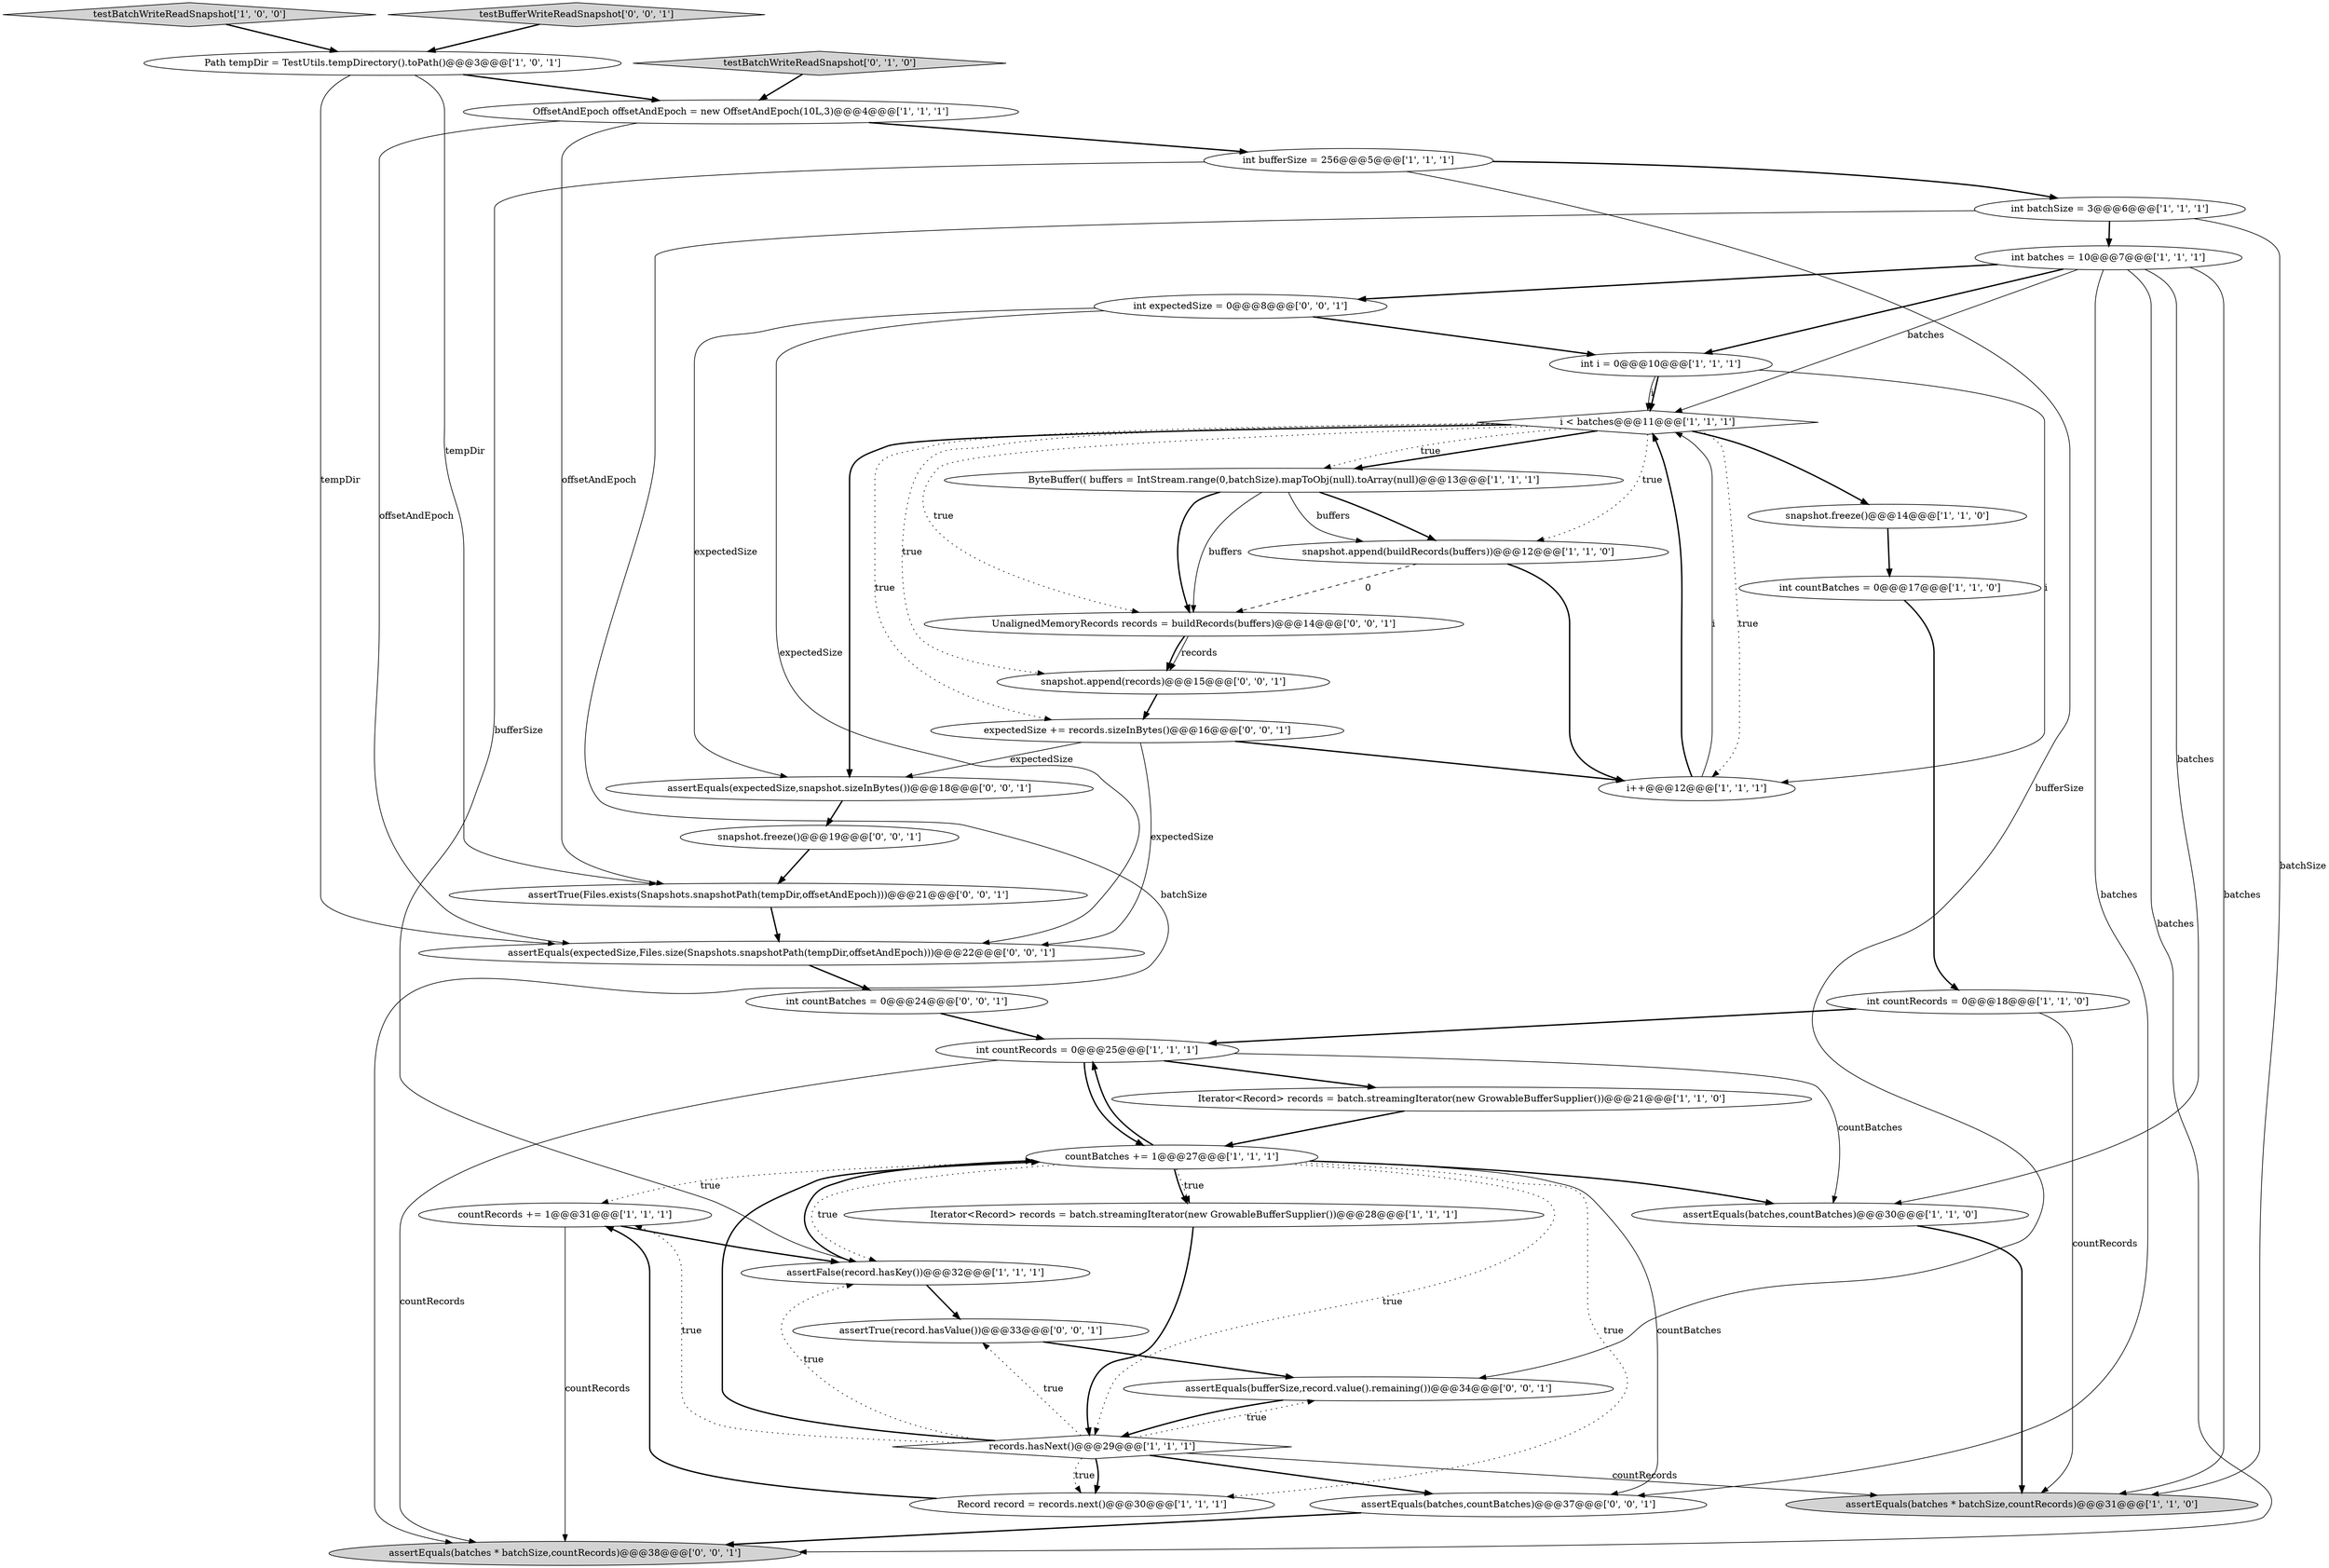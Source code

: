 digraph {
20 [style = filled, label = "snapshot.freeze()@@@14@@@['1', '1', '0']", fillcolor = white, shape = ellipse image = "AAA0AAABBB1BBB"];
23 [style = filled, label = "countRecords += 1@@@31@@@['1', '1', '1']", fillcolor = white, shape = ellipse image = "AAA0AAABBB1BBB"];
29 [style = filled, label = "assertEquals(expectedSize,Files.size(Snapshots.snapshotPath(tempDir,offsetAndEpoch)))@@@22@@@['0', '0', '1']", fillcolor = white, shape = ellipse image = "AAA0AAABBB3BBB"];
18 [style = filled, label = "OffsetAndEpoch offsetAndEpoch = new OffsetAndEpoch(10L,3)@@@4@@@['1', '1', '1']", fillcolor = white, shape = ellipse image = "AAA0AAABBB1BBB"];
3 [style = filled, label = "int i = 0@@@10@@@['1', '1', '1']", fillcolor = white, shape = ellipse image = "AAA0AAABBB1BBB"];
34 [style = filled, label = "assertEquals(batches,countBatches)@@@37@@@['0', '0', '1']", fillcolor = white, shape = ellipse image = "AAA0AAABBB3BBB"];
5 [style = filled, label = "Record record = records.next()@@@30@@@['1', '1', '1']", fillcolor = white, shape = ellipse image = "AAA0AAABBB1BBB"];
2 [style = filled, label = "testBatchWriteReadSnapshot['1', '0', '0']", fillcolor = lightgray, shape = diamond image = "AAA0AAABBB1BBB"];
7 [style = filled, label = "records.hasNext()@@@29@@@['1', '1', '1']", fillcolor = white, shape = diamond image = "AAA0AAABBB1BBB"];
21 [style = filled, label = "assertFalse(record.hasKey())@@@32@@@['1', '1', '1']", fillcolor = white, shape = ellipse image = "AAA0AAABBB1BBB"];
10 [style = filled, label = "int bufferSize = 256@@@5@@@['1', '1', '1']", fillcolor = white, shape = ellipse image = "AAA0AAABBB1BBB"];
13 [style = filled, label = "Iterator<Record> records = batch.streamingIterator(new GrowableBufferSupplier())@@@21@@@['1', '1', '0']", fillcolor = white, shape = ellipse image = "AAA0AAABBB1BBB"];
28 [style = filled, label = "assertEquals(batches * batchSize,countRecords)@@@38@@@['0', '0', '1']", fillcolor = lightgray, shape = ellipse image = "AAA0AAABBB3BBB"];
6 [style = filled, label = "countBatches += 1@@@27@@@['1', '1', '1']", fillcolor = white, shape = ellipse image = "AAA0AAABBB1BBB"];
14 [style = filled, label = "assertEquals(batches * batchSize,countRecords)@@@31@@@['1', '1', '0']", fillcolor = lightgray, shape = ellipse image = "AAA0AAABBB1BBB"];
19 [style = filled, label = "int batchSize = 3@@@6@@@['1', '1', '1']", fillcolor = white, shape = ellipse image = "AAA0AAABBB1BBB"];
35 [style = filled, label = "int countBatches = 0@@@24@@@['0', '0', '1']", fillcolor = white, shape = ellipse image = "AAA0AAABBB3BBB"];
4 [style = filled, label = "snapshot.append(buildRecords(buffers))@@@12@@@['1', '1', '0']", fillcolor = white, shape = ellipse image = "AAA0AAABBB1BBB"];
9 [style = filled, label = "i < batches@@@11@@@['1', '1', '1']", fillcolor = white, shape = diamond image = "AAA0AAABBB1BBB"];
1 [style = filled, label = "int countRecords = 0@@@25@@@['1', '1', '1']", fillcolor = white, shape = ellipse image = "AAA0AAABBB1BBB"];
17 [style = filled, label = "assertEquals(batches,countBatches)@@@30@@@['1', '1', '0']", fillcolor = white, shape = ellipse image = "AAA0AAABBB1BBB"];
16 [style = filled, label = "int countRecords = 0@@@18@@@['1', '1', '0']", fillcolor = white, shape = ellipse image = "AAA0AAABBB1BBB"];
24 [style = filled, label = "testBatchWriteReadSnapshot['0', '1', '0']", fillcolor = lightgray, shape = diamond image = "AAA0AAABBB2BBB"];
36 [style = filled, label = "assertEquals(bufferSize,record.value().remaining())@@@34@@@['0', '0', '1']", fillcolor = white, shape = ellipse image = "AAA0AAABBB3BBB"];
38 [style = filled, label = "snapshot.append(records)@@@15@@@['0', '0', '1']", fillcolor = white, shape = ellipse image = "AAA0AAABBB3BBB"];
15 [style = filled, label = "i++@@@12@@@['1', '1', '1']", fillcolor = white, shape = ellipse image = "AAA0AAABBB1BBB"];
22 [style = filled, label = "ByteBuffer(( buffers = IntStream.range(0,batchSize).mapToObj(null).toArray(null)@@@13@@@['1', '1', '1']", fillcolor = white, shape = ellipse image = "AAA0AAABBB1BBB"];
25 [style = filled, label = "assertEquals(expectedSize,snapshot.sizeInBytes())@@@18@@@['0', '0', '1']", fillcolor = white, shape = ellipse image = "AAA0AAABBB3BBB"];
26 [style = filled, label = "testBufferWriteReadSnapshot['0', '0', '1']", fillcolor = lightgray, shape = diamond image = "AAA0AAABBB3BBB"];
31 [style = filled, label = "expectedSize += records.sizeInBytes()@@@16@@@['0', '0', '1']", fillcolor = white, shape = ellipse image = "AAA0AAABBB3BBB"];
32 [style = filled, label = "assertTrue(Files.exists(Snapshots.snapshotPath(tempDir,offsetAndEpoch)))@@@21@@@['0', '0', '1']", fillcolor = white, shape = ellipse image = "AAA0AAABBB3BBB"];
8 [style = filled, label = "Path tempDir = TestUtils.tempDirectory().toPath()@@@3@@@['1', '0', '1']", fillcolor = white, shape = ellipse image = "AAA0AAABBB1BBB"];
27 [style = filled, label = "int expectedSize = 0@@@8@@@['0', '0', '1']", fillcolor = white, shape = ellipse image = "AAA0AAABBB3BBB"];
0 [style = filled, label = "int countBatches = 0@@@17@@@['1', '1', '0']", fillcolor = white, shape = ellipse image = "AAA0AAABBB1BBB"];
11 [style = filled, label = "Iterator<Record> records = batch.streamingIterator(new GrowableBufferSupplier())@@@28@@@['1', '1', '1']", fillcolor = white, shape = ellipse image = "AAA0AAABBB1BBB"];
12 [style = filled, label = "int batches = 10@@@7@@@['1', '1', '1']", fillcolor = white, shape = ellipse image = "AAA0AAABBB1BBB"];
30 [style = filled, label = "UnalignedMemoryRecords records = buildRecords(buffers)@@@14@@@['0', '0', '1']", fillcolor = white, shape = ellipse image = "AAA0AAABBB3BBB"];
37 [style = filled, label = "assertTrue(record.hasValue())@@@33@@@['0', '0', '1']", fillcolor = white, shape = ellipse image = "AAA0AAABBB3BBB"];
33 [style = filled, label = "snapshot.freeze()@@@19@@@['0', '0', '1']", fillcolor = white, shape = ellipse image = "AAA0AAABBB3BBB"];
18->32 [style = solid, label="offsetAndEpoch"];
25->33 [style = bold, label=""];
7->36 [style = dotted, label="true"];
10->19 [style = bold, label=""];
20->0 [style = bold, label=""];
4->15 [style = bold, label=""];
4->30 [style = dashed, label="0"];
3->15 [style = solid, label="i"];
38->31 [style = bold, label=""];
1->13 [style = bold, label=""];
22->30 [style = bold, label=""];
22->4 [style = bold, label=""];
10->21 [style = solid, label="bufferSize"];
3->9 [style = solid, label="i"];
8->32 [style = solid, label="tempDir"];
17->14 [style = bold, label=""];
6->11 [style = bold, label=""];
12->34 [style = solid, label="batches"];
9->15 [style = dotted, label="true"];
6->11 [style = dotted, label="true"];
22->30 [style = solid, label="buffers"];
6->34 [style = solid, label="countBatches"];
37->36 [style = bold, label=""];
5->23 [style = bold, label=""];
19->12 [style = bold, label=""];
31->25 [style = solid, label="expectedSize"];
8->18 [style = bold, label=""];
12->28 [style = solid, label="batches"];
9->31 [style = dotted, label="true"];
12->9 [style = solid, label="batches"];
24->18 [style = bold, label=""];
9->38 [style = dotted, label="true"];
15->9 [style = solid, label="i"];
6->5 [style = dotted, label="true"];
7->5 [style = bold, label=""];
21->37 [style = bold, label=""];
23->28 [style = solid, label="countRecords"];
7->23 [style = dotted, label="true"];
15->9 [style = bold, label=""];
16->14 [style = solid, label="countRecords"];
1->28 [style = solid, label="countRecords"];
7->6 [style = bold, label=""];
1->17 [style = solid, label="countBatches"];
6->7 [style = dotted, label="true"];
9->4 [style = dotted, label="true"];
29->35 [style = bold, label=""];
7->21 [style = dotted, label="true"];
9->22 [style = bold, label=""];
6->17 [style = bold, label=""];
0->16 [style = bold, label=""];
7->14 [style = solid, label="countRecords"];
31->29 [style = solid, label="expectedSize"];
9->20 [style = bold, label=""];
26->8 [style = bold, label=""];
22->4 [style = solid, label="buffers"];
27->25 [style = solid, label="expectedSize"];
19->14 [style = solid, label="batchSize"];
7->5 [style = dotted, label="true"];
18->29 [style = solid, label="offsetAndEpoch"];
3->9 [style = bold, label=""];
34->28 [style = bold, label=""];
6->1 [style = bold, label=""];
1->6 [style = bold, label=""];
35->1 [style = bold, label=""];
18->10 [style = bold, label=""];
16->1 [style = bold, label=""];
33->32 [style = bold, label=""];
12->3 [style = bold, label=""];
13->6 [style = bold, label=""];
6->21 [style = dotted, label="true"];
9->22 [style = dotted, label="true"];
9->30 [style = dotted, label="true"];
12->27 [style = bold, label=""];
19->28 [style = solid, label="batchSize"];
30->38 [style = bold, label=""];
21->6 [style = bold, label=""];
27->3 [style = bold, label=""];
6->23 [style = dotted, label="true"];
31->15 [style = bold, label=""];
7->37 [style = dotted, label="true"];
32->29 [style = bold, label=""];
30->38 [style = solid, label="records"];
7->34 [style = bold, label=""];
10->36 [style = solid, label="bufferSize"];
8->29 [style = solid, label="tempDir"];
23->21 [style = bold, label=""];
36->7 [style = bold, label=""];
9->25 [style = bold, label=""];
27->29 [style = solid, label="expectedSize"];
2->8 [style = bold, label=""];
11->7 [style = bold, label=""];
12->17 [style = solid, label="batches"];
12->14 [style = solid, label="batches"];
}

